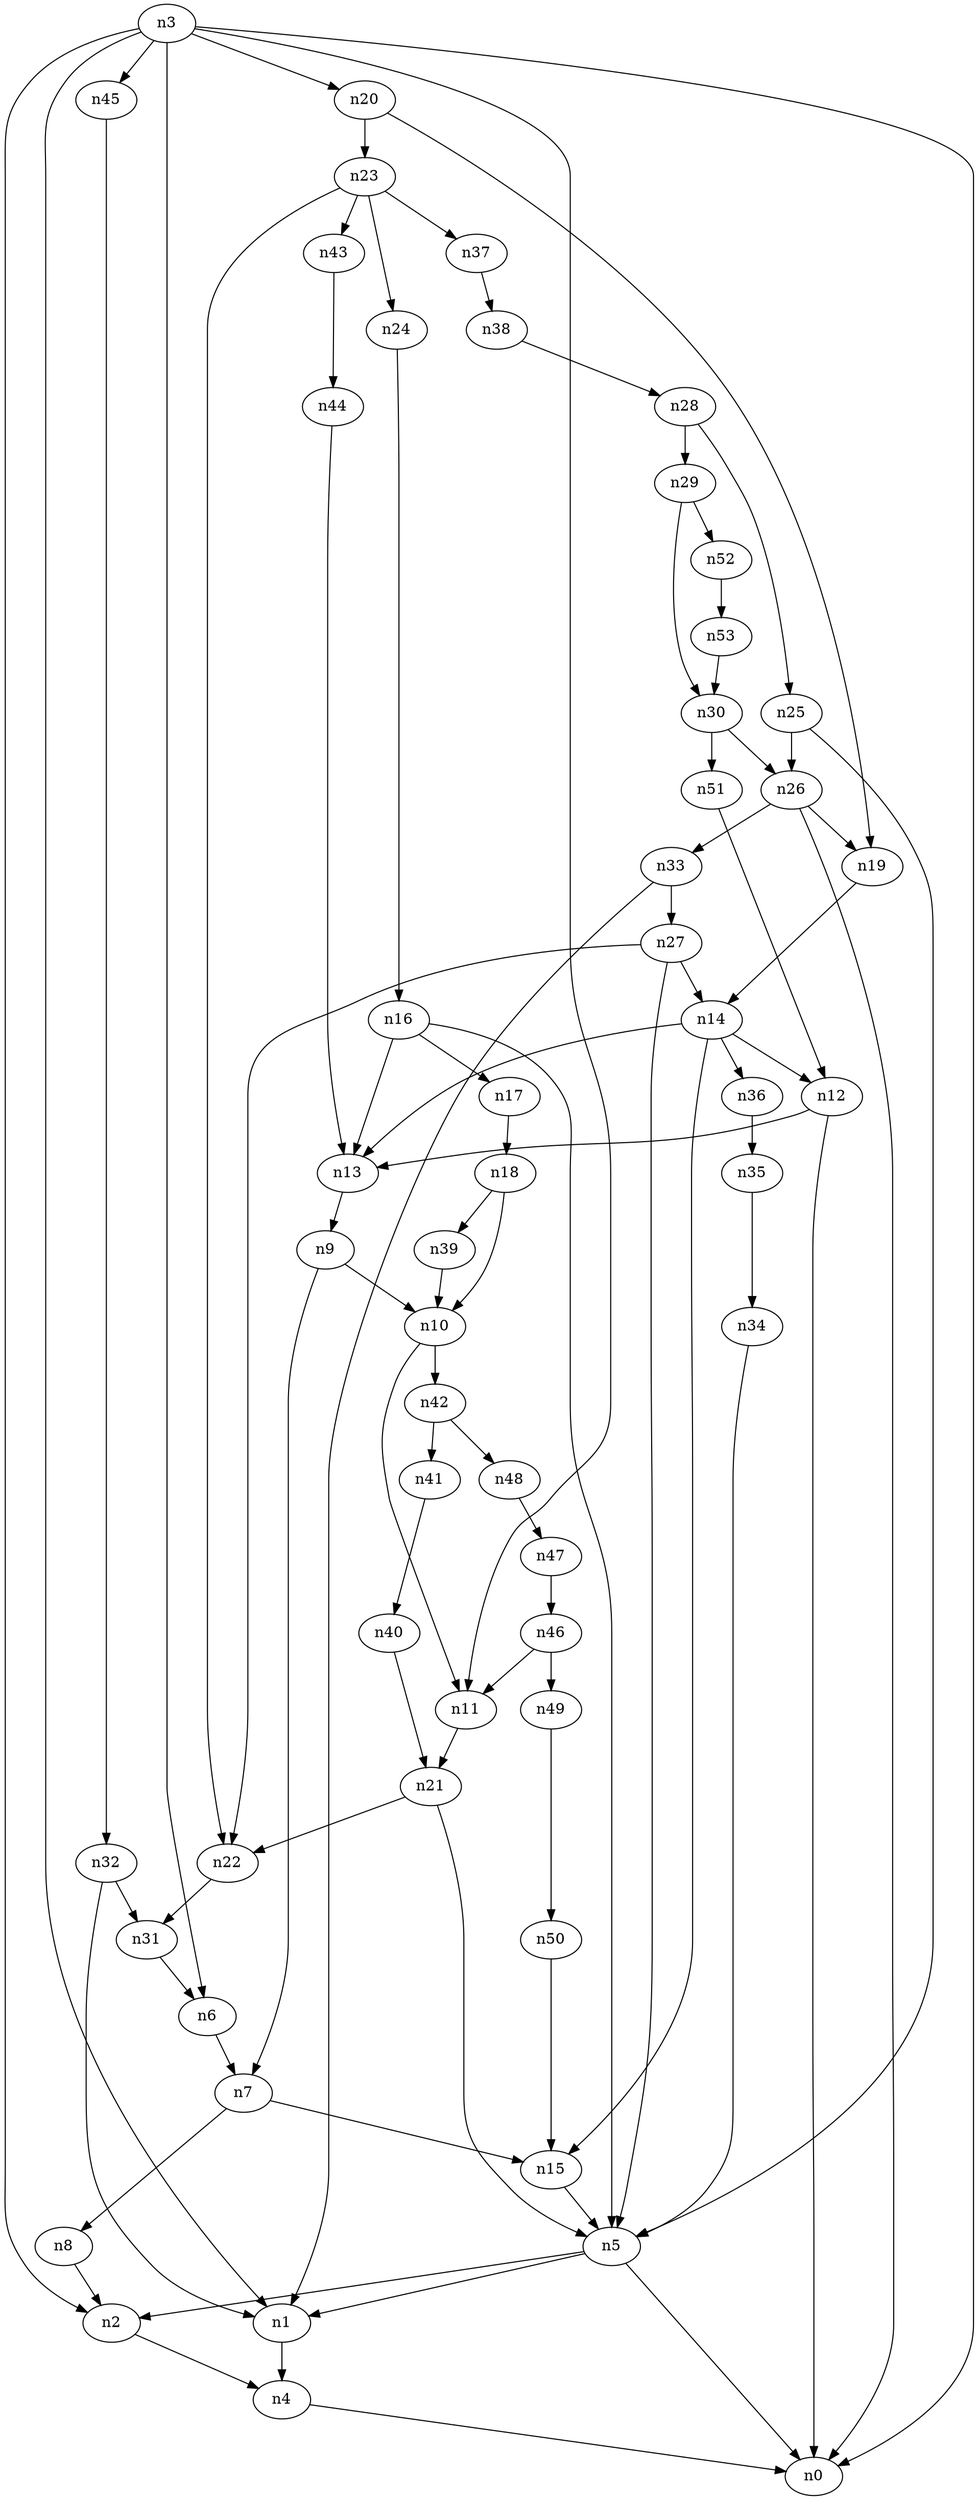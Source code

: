 digraph G {
	n1 -> n4	 [_graphml_id=e4];
	n2 -> n4	 [_graphml_id=e7];
	n3 -> n0	 [_graphml_id=e0];
	n3 -> n1	 [_graphml_id=e3];
	n3 -> n2	 [_graphml_id=e6];
	n3 -> n6	 [_graphml_id=e9];
	n3 -> n11	 [_graphml_id=e16];
	n3 -> n20	 [_graphml_id=e31];
	n3 -> n45	 [_graphml_id=e72];
	n4 -> n0	 [_graphml_id=e1];
	n5 -> n0	 [_graphml_id=e2];
	n5 -> n1	 [_graphml_id=e5];
	n5 -> n2	 [_graphml_id=e8];
	n6 -> n7	 [_graphml_id=e10];
	n7 -> n8	 [_graphml_id=e11];
	n7 -> n15	 [_graphml_id=e22];
	n8 -> n2	 [_graphml_id=e12];
	n9 -> n7	 [_graphml_id=e13];
	n9 -> n10	 [_graphml_id=e14];
	n10 -> n11	 [_graphml_id=e15];
	n10 -> n42	 [_graphml_id=e68];
	n11 -> n21	 [_graphml_id=e32];
	n12 -> n0	 [_graphml_id=e17];
	n12 -> n13	 [_graphml_id=e18];
	n13 -> n9	 [_graphml_id=e19];
	n14 -> n12	 [_graphml_id=e21];
	n14 -> n13	 [_graphml_id=e20];
	n14 -> n15	 [_graphml_id=e24];
	n14 -> n36	 [_graphml_id=e58];
	n15 -> n5	 [_graphml_id=e23];
	n16 -> n5	 [_graphml_id=e25];
	n16 -> n13	 [_graphml_id=e34];
	n16 -> n17	 [_graphml_id=e26];
	n17 -> n18	 [_graphml_id=e27];
	n18 -> n10	 [_graphml_id=e28];
	n18 -> n39	 [_graphml_id=e62];
	n19 -> n14	 [_graphml_id=e29];
	n20 -> n19	 [_graphml_id=e30];
	n20 -> n23	 [_graphml_id=e74];
	n21 -> n5	 [_graphml_id=e33];
	n21 -> n22	 [_graphml_id=e35];
	n22 -> n31	 [_graphml_id=e64];
	n23 -> n22	 [_graphml_id=e36];
	n23 -> n24	 [_graphml_id=e37];
	n23 -> n37	 [_graphml_id=e59];
	n23 -> n43	 [_graphml_id=e69];
	n24 -> n16	 [_graphml_id=e38];
	n25 -> n5	 [_graphml_id=e39];
	n25 -> n26	 [_graphml_id=e40];
	n26 -> n0	 [_graphml_id=e41];
	n26 -> n19	 [_graphml_id=e44];
	n26 -> n33	 [_graphml_id=e54];
	n27 -> n5	 [_graphml_id=e43];
	n27 -> n14	 [_graphml_id=e42];
	n27 -> n22	 [_graphml_id=e84];
	n28 -> n25	 [_graphml_id=e45];
	n28 -> n29	 [_graphml_id=e46];
	n29 -> n30	 [_graphml_id=e47];
	n29 -> n52	 [_graphml_id=e85];
	n30 -> n26	 [_graphml_id=e48];
	n30 -> n51	 [_graphml_id=e83];
	n31 -> n6	 [_graphml_id=e49];
	n32 -> n1	 [_graphml_id=e51];
	n32 -> n31	 [_graphml_id=e50];
	n33 -> n1	 [_graphml_id=e52];
	n33 -> n27	 [_graphml_id=e53];
	n34 -> n5	 [_graphml_id=e55];
	n35 -> n34	 [_graphml_id=e56];
	n36 -> n35	 [_graphml_id=e57];
	n37 -> n38	 [_graphml_id=e60];
	n38 -> n28	 [_graphml_id=e61];
	n39 -> n10	 [_graphml_id=e63];
	n40 -> n21	 [_graphml_id=e65];
	n41 -> n40	 [_graphml_id=e66];
	n42 -> n41	 [_graphml_id=e67];
	n42 -> n48	 [_graphml_id=e78];
	n43 -> n44	 [_graphml_id=e70];
	n44 -> n13	 [_graphml_id=e71];
	n45 -> n32	 [_graphml_id=e73];
	n46 -> n11	 [_graphml_id=e75];
	n46 -> n49	 [_graphml_id=e79];
	n47 -> n46	 [_graphml_id=e76];
	n48 -> n47	 [_graphml_id=e77];
	n49 -> n50	 [_graphml_id=e80];
	n50 -> n15	 [_graphml_id=e81];
	n51 -> n12	 [_graphml_id=e82];
	n52 -> n53	 [_graphml_id=e86];
	n53 -> n30	 [_graphml_id=e87];
}
